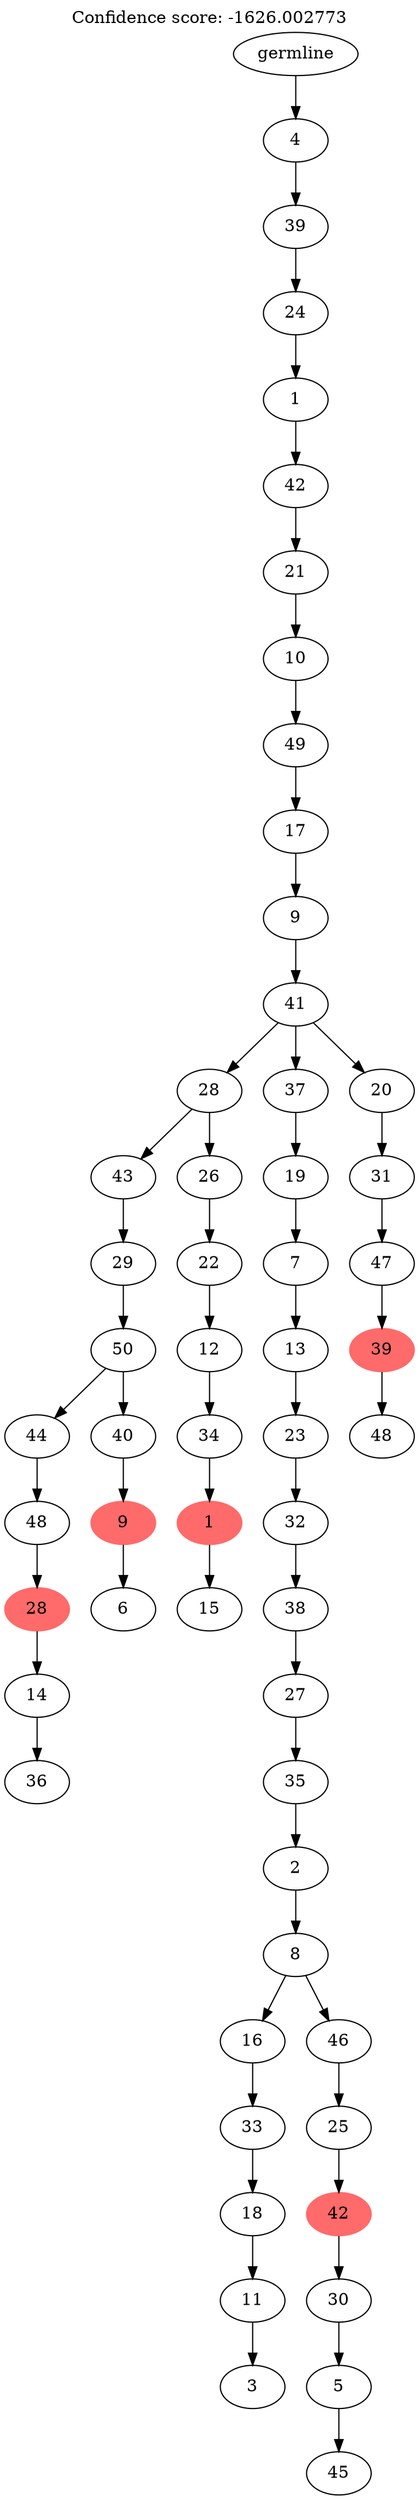 digraph g {
	"55" -> "56";
	"56" [label="36"];
	"54" -> "55";
	"55" [label="14"];
	"53" -> "54";
	"54" [color=indianred1, style=filled, label="28"];
	"52" -> "53";
	"53" [label="48"];
	"50" -> "51";
	"51" [label="6"];
	"49" -> "50";
	"50" [color=indianred1, style=filled, label="9"];
	"48" -> "49";
	"49" [label="40"];
	"48" -> "52";
	"52" [label="44"];
	"47" -> "48";
	"48" [label="50"];
	"46" -> "47";
	"47" [label="29"];
	"44" -> "45";
	"45" [label="15"];
	"43" -> "44";
	"44" [color=indianred1, style=filled, label="1"];
	"42" -> "43";
	"43" [label="34"];
	"41" -> "42";
	"42" [label="12"];
	"40" -> "41";
	"41" [label="22"];
	"39" -> "40";
	"40" [label="26"];
	"39" -> "46";
	"46" [label="43"];
	"37" -> "38";
	"38" [label="3"];
	"36" -> "37";
	"37" [label="11"];
	"35" -> "36";
	"36" [label="18"];
	"34" -> "35";
	"35" [label="33"];
	"32" -> "33";
	"33" [label="45"];
	"31" -> "32";
	"32" [label="5"];
	"30" -> "31";
	"31" [label="30"];
	"29" -> "30";
	"30" [color=indianred1, style=filled, label="42"];
	"28" -> "29";
	"29" [label="25"];
	"27" -> "28";
	"28" [label="46"];
	"27" -> "34";
	"34" [label="16"];
	"26" -> "27";
	"27" [label="8"];
	"25" -> "26";
	"26" [label="2"];
	"24" -> "25";
	"25" [label="35"];
	"23" -> "24";
	"24" [label="27"];
	"22" -> "23";
	"23" [label="38"];
	"21" -> "22";
	"22" [label="32"];
	"20" -> "21";
	"21" [label="23"];
	"19" -> "20";
	"20" [label="13"];
	"18" -> "19";
	"19" [label="7"];
	"17" -> "18";
	"18" [label="19"];
	"15" -> "16";
	"16" [label="48"];
	"14" -> "15";
	"15" [color=indianred1, style=filled, label="39"];
	"13" -> "14";
	"14" [label="47"];
	"12" -> "13";
	"13" [label="31"];
	"11" -> "12";
	"12" [label="20"];
	"11" -> "17";
	"17" [label="37"];
	"11" -> "39";
	"39" [label="28"];
	"10" -> "11";
	"11" [label="41"];
	"9" -> "10";
	"10" [label="9"];
	"8" -> "9";
	"9" [label="17"];
	"7" -> "8";
	"8" [label="49"];
	"6" -> "7";
	"7" [label="10"];
	"5" -> "6";
	"6" [label="21"];
	"4" -> "5";
	"5" [label="42"];
	"3" -> "4";
	"4" [label="1"];
	"2" -> "3";
	"3" [label="24"];
	"1" -> "2";
	"2" [label="39"];
	"0" -> "1";
	"1" [label="4"];
	"0" [label="germline"];
	labelloc="t";
	label="Confidence score: -1626.002773";
}
